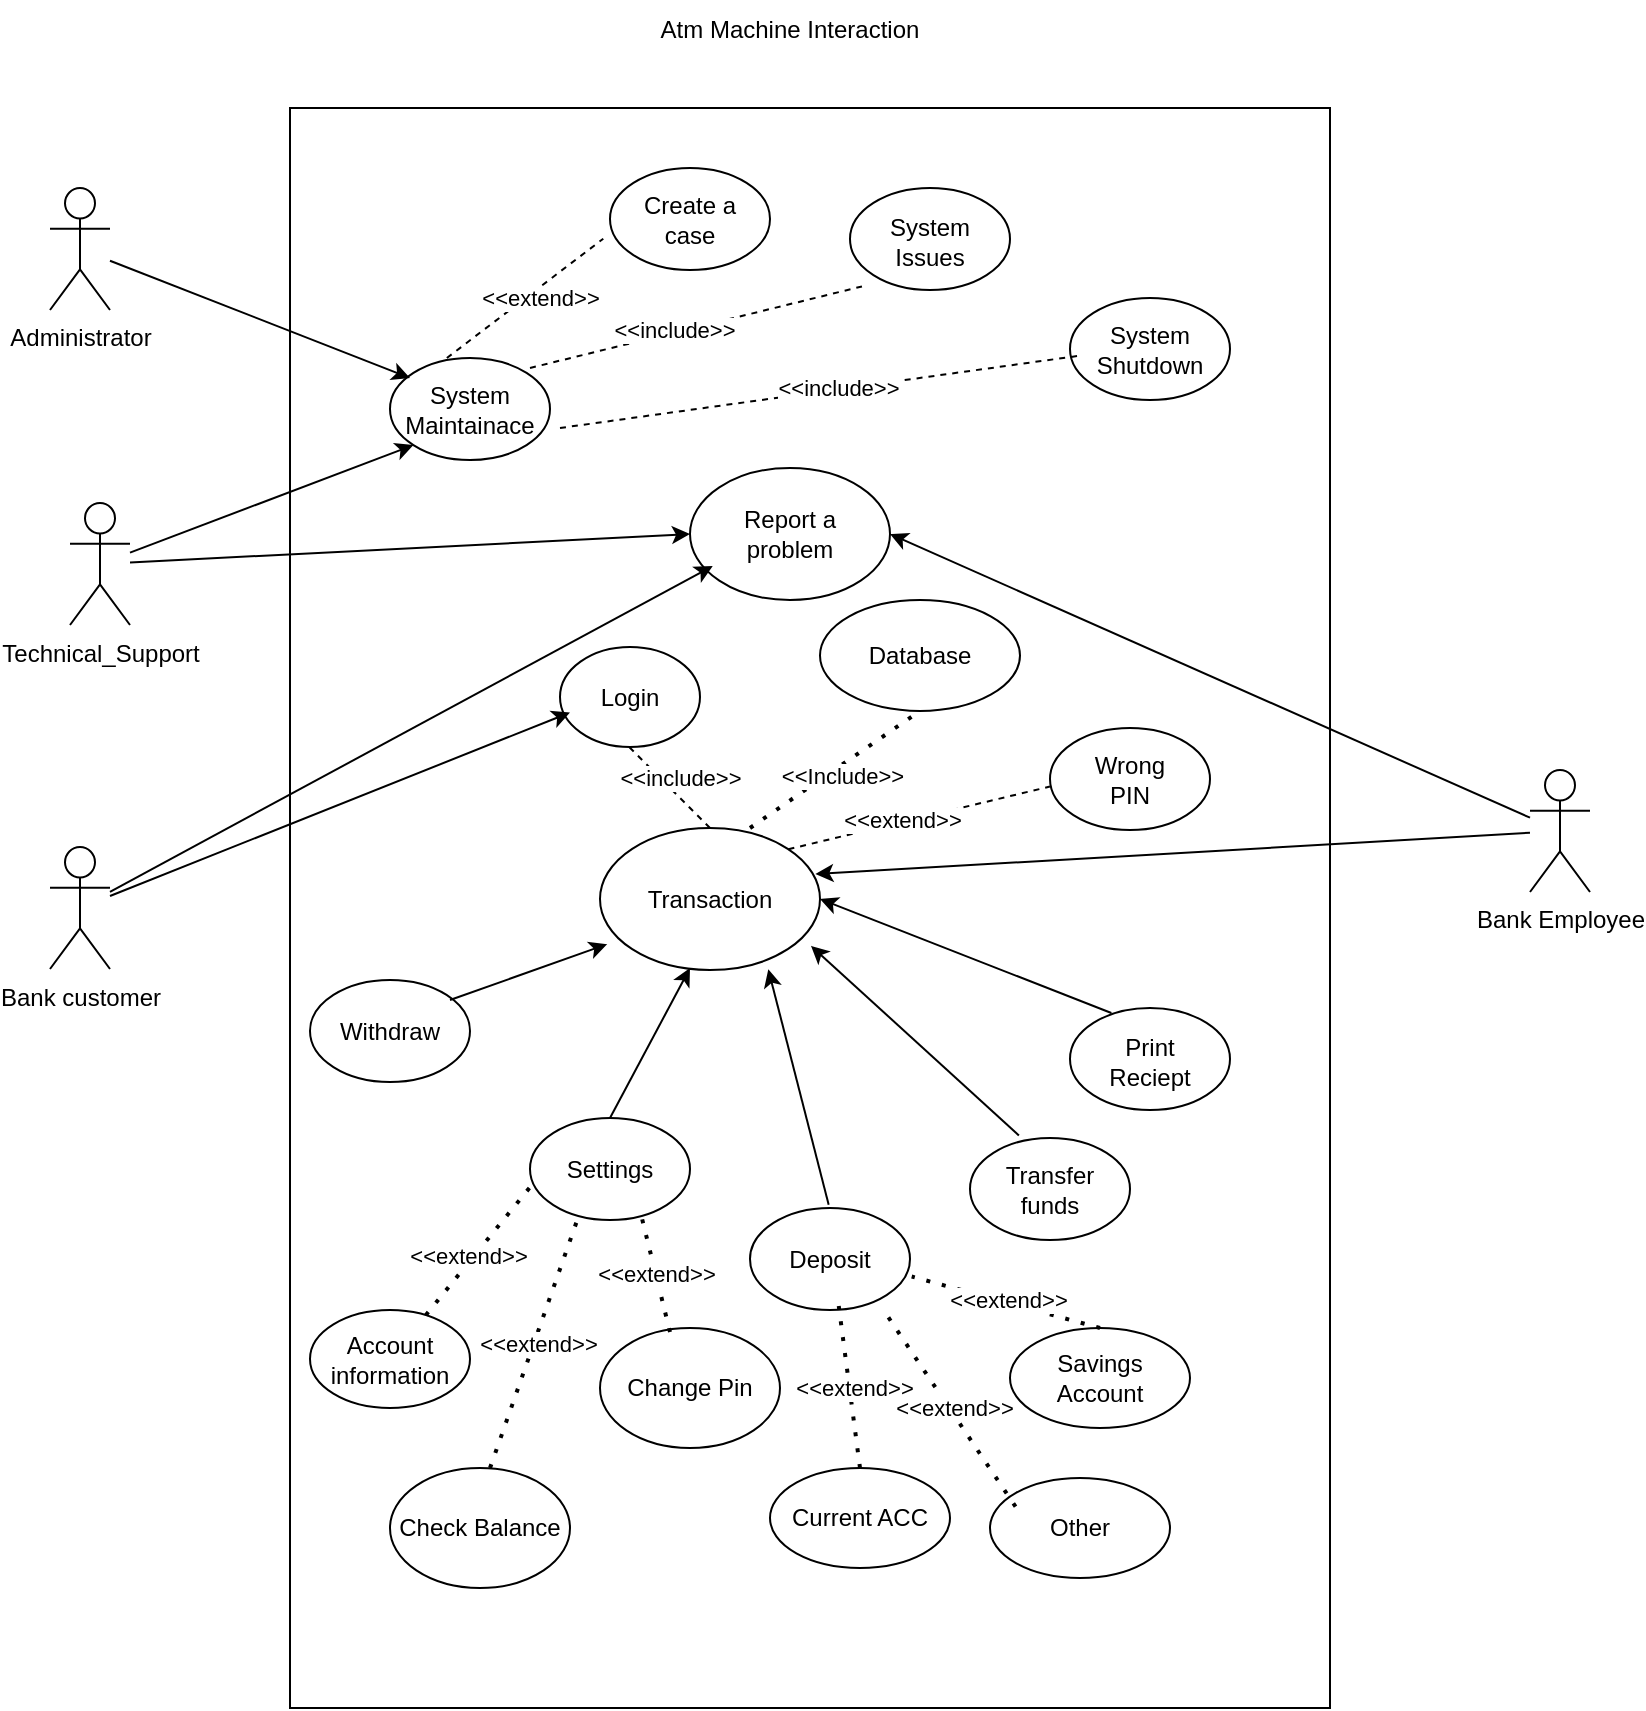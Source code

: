 <mxfile version="24.0.7" type="github">
  <diagram name="Page-1" id="ZiIrjjUfpxBY1qgTbnQB">
    <mxGraphModel dx="1651" dy="745" grid="1" gridSize="10" guides="1" tooltips="1" connect="1" arrows="1" fold="1" page="1" pageScale="1" pageWidth="850" pageHeight="1100" math="0" shadow="0">
      <root>
        <mxCell id="0" />
        <mxCell id="1" parent="0" />
        <mxCell id="37hNqnTq2d4b9dJ5f6-7-3" value="Bank customer" style="shape=umlActor;verticalLabelPosition=bottom;verticalAlign=top;html=1;outlineConnect=0;" vertex="1" parent="1">
          <mxGeometry x="40" y="433.5" width="30" height="61" as="geometry" />
        </mxCell>
        <mxCell id="37hNqnTq2d4b9dJ5f6-7-10" value="" style="rounded=0;whiteSpace=wrap;html=1;" vertex="1" parent="1">
          <mxGeometry x="160" y="64" width="520" height="800" as="geometry" />
        </mxCell>
        <mxCell id="37hNqnTq2d4b9dJ5f6-7-12" value="" style="ellipse;whiteSpace=wrap;html=1;" vertex="1" parent="1">
          <mxGeometry x="320" y="94" width="80" height="51" as="geometry" />
        </mxCell>
        <mxCell id="37hNqnTq2d4b9dJ5f6-7-13" value="" style="ellipse;whiteSpace=wrap;html=1;" vertex="1" parent="1">
          <mxGeometry x="440" y="104" width="80" height="51" as="geometry" />
        </mxCell>
        <mxCell id="37hNqnTq2d4b9dJ5f6-7-14" value="" style="ellipse;whiteSpace=wrap;html=1;" vertex="1" parent="1">
          <mxGeometry x="550" y="159" width="80" height="51" as="geometry" />
        </mxCell>
        <mxCell id="37hNqnTq2d4b9dJ5f6-7-15" value="" style="ellipse;whiteSpace=wrap;html=1;" vertex="1" parent="1">
          <mxGeometry x="210" y="189" width="80" height="51" as="geometry" />
        </mxCell>
        <mxCell id="37hNqnTq2d4b9dJ5f6-7-16" value="" style="ellipse;whiteSpace=wrap;html=1;" vertex="1" parent="1">
          <mxGeometry x="360" y="244" width="100" height="66" as="geometry" />
        </mxCell>
        <mxCell id="37hNqnTq2d4b9dJ5f6-7-17" value="" style="ellipse;whiteSpace=wrap;html=1;" vertex="1" parent="1">
          <mxGeometry x="315" y="424" width="110" height="71" as="geometry" />
        </mxCell>
        <mxCell id="37hNqnTq2d4b9dJ5f6-7-19" value="" style="ellipse;whiteSpace=wrap;html=1;" vertex="1" parent="1">
          <mxGeometry x="550" y="514" width="80" height="51" as="geometry" />
        </mxCell>
        <mxCell id="37hNqnTq2d4b9dJ5f6-7-20" value="" style="ellipse;whiteSpace=wrap;html=1;" vertex="1" parent="1">
          <mxGeometry x="390" y="614" width="80" height="51" as="geometry" />
        </mxCell>
        <mxCell id="37hNqnTq2d4b9dJ5f6-7-21" value="" style="ellipse;whiteSpace=wrap;html=1;" vertex="1" parent="1">
          <mxGeometry x="280" y="569" width="80" height="51" as="geometry" />
        </mxCell>
        <mxCell id="37hNqnTq2d4b9dJ5f6-7-22" value="" style="ellipse;whiteSpace=wrap;html=1;" vertex="1" parent="1">
          <mxGeometry x="170" y="500" width="80" height="51" as="geometry" />
        </mxCell>
        <mxCell id="37hNqnTq2d4b9dJ5f6-7-23" value="" style="ellipse;whiteSpace=wrap;html=1;" vertex="1" parent="1">
          <mxGeometry x="540" y="374" width="80" height="51" as="geometry" />
        </mxCell>
        <mxCell id="37hNqnTq2d4b9dJ5f6-7-24" value="" style="ellipse;whiteSpace=wrap;html=1;" vertex="1" parent="1">
          <mxGeometry x="500" y="579" width="80" height="51" as="geometry" />
        </mxCell>
        <mxCell id="37hNqnTq2d4b9dJ5f6-7-25" value="Report a problem" style="text;html=1;align=center;verticalAlign=middle;whiteSpace=wrap;rounded=0;" vertex="1" parent="1">
          <mxGeometry x="380" y="261.5" width="60" height="31" as="geometry" />
        </mxCell>
        <mxCell id="37hNqnTq2d4b9dJ5f6-7-26" value="System Maintainace" style="text;html=1;align=center;verticalAlign=middle;whiteSpace=wrap;rounded=0;" vertex="1" parent="1">
          <mxGeometry x="220" y="199" width="60" height="31" as="geometry" />
        </mxCell>
        <mxCell id="37hNqnTq2d4b9dJ5f6-7-27" value="Transaction" style="text;html=1;align=center;verticalAlign=middle;whiteSpace=wrap;rounded=0;" vertex="1" parent="1">
          <mxGeometry x="340" y="444" width="60" height="31" as="geometry" />
        </mxCell>
        <mxCell id="37hNqnTq2d4b9dJ5f6-7-28" value="Withdraw" style="text;html=1;align=center;verticalAlign=middle;whiteSpace=wrap;rounded=0;" vertex="1" parent="1">
          <mxGeometry x="180" y="510" width="60" height="31" as="geometry" />
        </mxCell>
        <mxCell id="37hNqnTq2d4b9dJ5f6-7-30" value="Deposit" style="text;html=1;align=center;verticalAlign=middle;whiteSpace=wrap;rounded=0;" vertex="1" parent="1">
          <mxGeometry x="400" y="624" width="60" height="31" as="geometry" />
        </mxCell>
        <mxCell id="37hNqnTq2d4b9dJ5f6-7-31" value="Transfer funds" style="text;html=1;align=center;verticalAlign=middle;whiteSpace=wrap;rounded=0;" vertex="1" parent="1">
          <mxGeometry x="510" y="589" width="60" height="31" as="geometry" />
        </mxCell>
        <mxCell id="37hNqnTq2d4b9dJ5f6-7-32" value="Print Reciept" style="text;html=1;align=center;verticalAlign=middle;whiteSpace=wrap;rounded=0;" vertex="1" parent="1">
          <mxGeometry x="560" y="525" width="60" height="31" as="geometry" />
        </mxCell>
        <mxCell id="37hNqnTq2d4b9dJ5f6-7-33" value="Wrong PIN" style="text;html=1;align=center;verticalAlign=middle;whiteSpace=wrap;rounded=0;" vertex="1" parent="1">
          <mxGeometry x="550" y="384" width="60" height="31" as="geometry" />
        </mxCell>
        <mxCell id="37hNqnTq2d4b9dJ5f6-7-34" value="Create a case" style="text;html=1;align=center;verticalAlign=middle;whiteSpace=wrap;rounded=0;" vertex="1" parent="1">
          <mxGeometry x="330" y="104" width="60" height="31" as="geometry" />
        </mxCell>
        <mxCell id="37hNqnTq2d4b9dJ5f6-7-35" value="System Issues" style="text;html=1;align=center;verticalAlign=middle;whiteSpace=wrap;rounded=0;" vertex="1" parent="1">
          <mxGeometry x="450" y="115" width="60" height="31" as="geometry" />
        </mxCell>
        <mxCell id="37hNqnTq2d4b9dJ5f6-7-36" value="System Shutdown" style="text;html=1;align=center;verticalAlign=middle;whiteSpace=wrap;rounded=0;" vertex="1" parent="1">
          <mxGeometry x="560" y="169" width="60" height="31" as="geometry" />
        </mxCell>
        <mxCell id="37hNqnTq2d4b9dJ5f6-7-37" value="" style="endArrow=classic;html=1;rounded=0;exitX=1;exitY=0;exitDx=0;exitDy=0;entryX=0.033;entryY=0.818;entryDx=0;entryDy=0;entryPerimeter=0;" edge="1" parent="1" source="37hNqnTq2d4b9dJ5f6-7-28" target="37hNqnTq2d4b9dJ5f6-7-17">
          <mxGeometry width="50" height="50" relative="1" as="geometry">
            <mxPoint x="270" y="544" as="sourcePoint" />
            <mxPoint x="320" y="494" as="targetPoint" />
          </mxGeometry>
        </mxCell>
        <mxCell id="37hNqnTq2d4b9dJ5f6-7-38" value="" style="endArrow=classic;html=1;rounded=0;exitX=0.5;exitY=0;exitDx=0;exitDy=0;" edge="1" parent="1" source="37hNqnTq2d4b9dJ5f6-7-21">
          <mxGeometry width="50" height="50" relative="1" as="geometry">
            <mxPoint x="310" y="624" as="sourcePoint" />
            <mxPoint x="360" y="494" as="targetPoint" />
          </mxGeometry>
        </mxCell>
        <mxCell id="37hNqnTq2d4b9dJ5f6-7-40" value="" style="endArrow=classic;html=1;rounded=0;entryX=0.765;entryY=0.995;entryDx=0;entryDy=0;entryPerimeter=0;exitX=0.489;exitY=-0.374;exitDx=0;exitDy=0;exitPerimeter=0;" edge="1" parent="1" source="37hNqnTq2d4b9dJ5f6-7-30" target="37hNqnTq2d4b9dJ5f6-7-17">
          <mxGeometry width="50" height="50" relative="1" as="geometry">
            <mxPoint x="380" y="564" as="sourcePoint" />
            <mxPoint x="440" y="524" as="targetPoint" />
          </mxGeometry>
        </mxCell>
        <mxCell id="37hNqnTq2d4b9dJ5f6-7-41" value="" style="endArrow=classic;html=1;rounded=0;exitX=0.241;exitY=-0.363;exitDx=0;exitDy=0;exitPerimeter=0;entryX=0.959;entryY=0.83;entryDx=0;entryDy=0;entryPerimeter=0;" edge="1" parent="1" source="37hNqnTq2d4b9dJ5f6-7-31" target="37hNqnTq2d4b9dJ5f6-7-17">
          <mxGeometry width="50" height="50" relative="1" as="geometry">
            <mxPoint x="480" y="564" as="sourcePoint" />
            <mxPoint x="530" y="514" as="targetPoint" />
          </mxGeometry>
        </mxCell>
        <mxCell id="37hNqnTq2d4b9dJ5f6-7-42" value="" style="endArrow=classic;html=1;rounded=0;exitX=0.178;exitY=-0.274;exitDx=0;exitDy=0;exitPerimeter=0;entryX=1;entryY=0.5;entryDx=0;entryDy=0;" edge="1" parent="1" source="37hNqnTq2d4b9dJ5f6-7-32" target="37hNqnTq2d4b9dJ5f6-7-17">
          <mxGeometry width="50" height="50" relative="1" as="geometry">
            <mxPoint x="470" y="504" as="sourcePoint" />
            <mxPoint x="520" y="454" as="targetPoint" />
          </mxGeometry>
        </mxCell>
        <mxCell id="37hNqnTq2d4b9dJ5f6-7-43" value="" style="endArrow=none;dashed=1;html=1;rounded=0;entryX=-0.042;entryY=0.693;entryDx=0;entryDy=0;entryPerimeter=0;exitX=1;exitY=0;exitDx=0;exitDy=0;" edge="1" parent="1" target="37hNqnTq2d4b9dJ5f6-7-12">
          <mxGeometry width="50" height="50" relative="1" as="geometry">
            <mxPoint x="238.431" y="189.001" as="sourcePoint" />
            <mxPoint x="370" y="154.2" as="targetPoint" />
            <Array as="points" />
          </mxGeometry>
        </mxCell>
        <mxCell id="37hNqnTq2d4b9dJ5f6-7-46" value="" style="ellipse;whiteSpace=wrap;html=1;" vertex="1" parent="1">
          <mxGeometry x="295" y="333.5" width="70" height="50" as="geometry" />
        </mxCell>
        <mxCell id="37hNqnTq2d4b9dJ5f6-7-47" value="Login" style="text;html=1;align=center;verticalAlign=middle;whiteSpace=wrap;rounded=0;" vertex="1" parent="1">
          <mxGeometry x="300" y="343" width="60" height="31" as="geometry" />
        </mxCell>
        <mxCell id="37hNqnTq2d4b9dJ5f6-7-50" value="" style="endArrow=none;dashed=1;html=1;rounded=0;entryX=-0.067;entryY=1.233;entryDx=0;entryDy=0;entryPerimeter=0;exitX=1;exitY=0;exitDx=0;exitDy=0;" edge="1" parent="1" target="37hNqnTq2d4b9dJ5f6-7-35">
          <mxGeometry width="50" height="50" relative="1" as="geometry">
            <mxPoint x="280" y="194" as="sourcePoint" />
            <mxPoint x="411" y="159" as="targetPoint" />
          </mxGeometry>
        </mxCell>
        <mxCell id="37hNqnTq2d4b9dJ5f6-7-51" value="&amp;lt;&amp;lt;include&amp;gt;&amp;gt;" style="edgeLabel;html=1;align=center;verticalAlign=middle;resizable=0;points=[];" vertex="1" connectable="0" parent="37hNqnTq2d4b9dJ5f6-7-50">
          <mxGeometry x="-0.132" y="1" relative="1" as="geometry">
            <mxPoint y="-1" as="offset" />
          </mxGeometry>
        </mxCell>
        <mxCell id="37hNqnTq2d4b9dJ5f6-7-52" value="" style="endArrow=none;dashed=1;html=1;rounded=0;entryX=-0.167;entryY=0.622;entryDx=0;entryDy=0;entryPerimeter=0;exitX=1;exitY=0;exitDx=0;exitDy=0;" edge="1" parent="1">
          <mxGeometry width="50" height="50" relative="1" as="geometry">
            <mxPoint x="409.219" y="434.611" as="sourcePoint" />
            <mxPoint x="539.98" y="403.282" as="targetPoint" />
          </mxGeometry>
        </mxCell>
        <mxCell id="37hNqnTq2d4b9dJ5f6-7-53" value="&amp;lt;&amp;lt;extend&amp;gt;&amp;gt;" style="edgeLabel;html=1;align=center;verticalAlign=middle;resizable=0;points=[];" vertex="1" connectable="0" parent="37hNqnTq2d4b9dJ5f6-7-52">
          <mxGeometry x="-0.132" y="1" relative="1" as="geometry">
            <mxPoint as="offset" />
          </mxGeometry>
        </mxCell>
        <mxCell id="37hNqnTq2d4b9dJ5f6-7-54" value="" style="endArrow=none;dashed=1;html=1;rounded=0;exitX=0.5;exitY=0;exitDx=0;exitDy=0;entryX=0.478;entryY=1.278;entryDx=0;entryDy=0;entryPerimeter=0;" edge="1" parent="1" source="37hNqnTq2d4b9dJ5f6-7-17" target="37hNqnTq2d4b9dJ5f6-7-47">
          <mxGeometry width="50" height="50" relative="1" as="geometry">
            <mxPoint x="330" y="430.17" as="sourcePoint" />
            <mxPoint x="441" y="379.0" as="targetPoint" />
          </mxGeometry>
        </mxCell>
        <mxCell id="37hNqnTq2d4b9dJ5f6-7-55" value="&amp;lt;&amp;lt;include&amp;gt;&amp;gt;" style="edgeLabel;html=1;align=center;verticalAlign=middle;resizable=0;points=[];" vertex="1" connectable="0" parent="37hNqnTq2d4b9dJ5f6-7-54">
          <mxGeometry x="-0.132" y="1" relative="1" as="geometry">
            <mxPoint x="3" y="-8" as="offset" />
          </mxGeometry>
        </mxCell>
        <mxCell id="37hNqnTq2d4b9dJ5f6-7-58" value="" style="endArrow=none;dashed=1;html=1;rounded=0;exitX=1;exitY=0;exitDx=0;exitDy=0;entryX=0;entryY=0.5;entryDx=0;entryDy=0;" edge="1" parent="1">
          <mxGeometry width="50" height="50" relative="1" as="geometry">
            <mxPoint x="295" y="224" as="sourcePoint" />
            <mxPoint x="555" y="187.83" as="targetPoint" />
          </mxGeometry>
        </mxCell>
        <mxCell id="37hNqnTq2d4b9dJ5f6-7-59" value="&amp;lt;&amp;lt;extend&amp;gt;&amp;gt;" style="edgeLabel;html=1;align=center;verticalAlign=middle;resizable=0;points=[];" vertex="1" connectable="0" parent="37hNqnTq2d4b9dJ5f6-7-58">
          <mxGeometry x="-0.132" y="1" relative="1" as="geometry">
            <mxPoint x="-123" y="-49" as="offset" />
          </mxGeometry>
        </mxCell>
        <mxCell id="37hNqnTq2d4b9dJ5f6-7-61" value="&amp;lt;&amp;lt;include&amp;gt;&amp;gt;" style="edgeLabel;html=1;align=center;verticalAlign=middle;resizable=0;points=[];" vertex="1" connectable="0" parent="37hNqnTq2d4b9dJ5f6-7-58">
          <mxGeometry x="0.067" y="1" relative="1" as="geometry">
            <mxPoint as="offset" />
          </mxGeometry>
        </mxCell>
        <mxCell id="37hNqnTq2d4b9dJ5f6-7-1" value="Administrator" style="shape=umlActor;verticalLabelPosition=bottom;verticalAlign=top;html=1;outlineConnect=0;" vertex="1" parent="1">
          <mxGeometry x="40" y="104" width="30" height="61" as="geometry" />
        </mxCell>
        <mxCell id="37hNqnTq2d4b9dJ5f6-7-66" style="rounded=0;orthogonalLoop=1;jettySize=auto;html=1;entryX=0;entryY=0;entryDx=0;entryDy=0;" edge="1" parent="1" source="37hNqnTq2d4b9dJ5f6-7-1" target="37hNqnTq2d4b9dJ5f6-7-26">
          <mxGeometry relative="1" as="geometry" />
        </mxCell>
        <mxCell id="37hNqnTq2d4b9dJ5f6-7-67" style="rounded=0;orthogonalLoop=1;jettySize=auto;html=1;entryX=0;entryY=1;entryDx=0;entryDy=0;" edge="1" parent="1" source="37hNqnTq2d4b9dJ5f6-7-2" target="37hNqnTq2d4b9dJ5f6-7-15">
          <mxGeometry relative="1" as="geometry" />
        </mxCell>
        <mxCell id="37hNqnTq2d4b9dJ5f6-7-68" style="rounded=0;orthogonalLoop=1;jettySize=auto;html=1;entryX=0;entryY=0.5;entryDx=0;entryDy=0;" edge="1" parent="1" source="37hNqnTq2d4b9dJ5f6-7-2" target="37hNqnTq2d4b9dJ5f6-7-16">
          <mxGeometry relative="1" as="geometry" />
        </mxCell>
        <mxCell id="37hNqnTq2d4b9dJ5f6-7-2" value="Technical_Support" style="shape=umlActor;verticalLabelPosition=bottom;verticalAlign=top;html=1;outlineConnect=0;" vertex="1" parent="1">
          <mxGeometry x="50" y="261.5" width="30" height="61" as="geometry" />
        </mxCell>
        <mxCell id="37hNqnTq2d4b9dJ5f6-7-70" style="rounded=0;orthogonalLoop=1;jettySize=auto;html=1;entryX=-0.144;entryY=1.017;entryDx=0;entryDy=0;entryPerimeter=0;" edge="1" parent="1" source="37hNqnTq2d4b9dJ5f6-7-3" target="37hNqnTq2d4b9dJ5f6-7-25">
          <mxGeometry relative="1" as="geometry" />
        </mxCell>
        <mxCell id="37hNqnTq2d4b9dJ5f6-7-71" style="rounded=0;orthogonalLoop=1;jettySize=auto;html=1;entryX=0;entryY=0.75;entryDx=0;entryDy=0;" edge="1" parent="1" source="37hNqnTq2d4b9dJ5f6-7-3" target="37hNqnTq2d4b9dJ5f6-7-47">
          <mxGeometry relative="1" as="geometry" />
        </mxCell>
        <mxCell id="37hNqnTq2d4b9dJ5f6-7-6" value="Bank Employee" style="shape=umlActor;verticalLabelPosition=bottom;verticalAlign=top;html=1;outlineConnect=0;" vertex="1" parent="1">
          <mxGeometry x="780" y="395" width="30" height="61" as="geometry" />
        </mxCell>
        <mxCell id="37hNqnTq2d4b9dJ5f6-7-72" style="rounded=0;orthogonalLoop=1;jettySize=auto;html=1;entryX=1;entryY=0.5;entryDx=0;entryDy=0;" edge="1" parent="1" source="37hNqnTq2d4b9dJ5f6-7-6" target="37hNqnTq2d4b9dJ5f6-7-16">
          <mxGeometry relative="1" as="geometry" />
        </mxCell>
        <mxCell id="37hNqnTq2d4b9dJ5f6-7-73" style="rounded=0;orthogonalLoop=1;jettySize=auto;html=1;entryX=0.979;entryY=0.324;entryDx=0;entryDy=0;entryPerimeter=0;" edge="1" parent="1" source="37hNqnTq2d4b9dJ5f6-7-6" target="37hNqnTq2d4b9dJ5f6-7-17">
          <mxGeometry relative="1" as="geometry" />
        </mxCell>
        <mxCell id="37hNqnTq2d4b9dJ5f6-7-29" value="Settings" style="text;html=1;align=center;verticalAlign=middle;whiteSpace=wrap;rounded=0;" vertex="1" parent="1">
          <mxGeometry x="290" y="579" width="60" height="31" as="geometry" />
        </mxCell>
        <mxCell id="37hNqnTq2d4b9dJ5f6-7-75" value="Account information" style="ellipse;whiteSpace=wrap;html=1;" vertex="1" parent="1">
          <mxGeometry x="170" y="665" width="80" height="49" as="geometry" />
        </mxCell>
        <mxCell id="37hNqnTq2d4b9dJ5f6-7-77" value="Change Pin" style="ellipse;whiteSpace=wrap;html=1;" vertex="1" parent="1">
          <mxGeometry x="315" y="674" width="90" height="60" as="geometry" />
        </mxCell>
        <mxCell id="37hNqnTq2d4b9dJ5f6-7-78" value="Check Balance" style="ellipse;whiteSpace=wrap;html=1;" vertex="1" parent="1">
          <mxGeometry x="210" y="744" width="90" height="60" as="geometry" />
        </mxCell>
        <mxCell id="37hNqnTq2d4b9dJ5f6-7-81" style="rounded=0;orthogonalLoop=1;jettySize=auto;html=1;entryX=0.015;entryY=0.65;entryDx=0;entryDy=0;entryPerimeter=0;endArrow=none;dashed=1;dashPattern=1 3;strokeWidth=2;" edge="1" parent="1" source="37hNqnTq2d4b9dJ5f6-7-75" target="37hNqnTq2d4b9dJ5f6-7-21">
          <mxGeometry relative="1" as="geometry" />
        </mxCell>
        <mxCell id="37hNqnTq2d4b9dJ5f6-7-86" value="&amp;lt;&amp;lt;extend&amp;gt;&amp;gt;" style="edgeLabel;html=1;align=center;verticalAlign=middle;resizable=0;points=[];" vertex="1" connectable="0" parent="37hNqnTq2d4b9dJ5f6-7-81">
          <mxGeometry x="-0.149" y="3" relative="1" as="geometry">
            <mxPoint as="offset" />
          </mxGeometry>
        </mxCell>
        <mxCell id="37hNqnTq2d4b9dJ5f6-7-83" style="rounded=0;orthogonalLoop=1;jettySize=auto;html=1;entryX=0.241;entryY=1.246;entryDx=0;entryDy=0;entryPerimeter=0;endArrow=none;dashed=1;dashPattern=1 3;strokeWidth=2;" edge="1" parent="1" target="37hNqnTq2d4b9dJ5f6-7-29">
          <mxGeometry relative="1" as="geometry">
            <mxPoint x="260" y="744" as="sourcePoint" />
            <mxPoint x="313" y="678" as="targetPoint" />
          </mxGeometry>
        </mxCell>
        <mxCell id="37hNqnTq2d4b9dJ5f6-7-87" value="&amp;lt;&amp;lt;extend&amp;gt;&amp;gt;" style="edgeLabel;html=1;align=center;verticalAlign=middle;resizable=0;points=[];" vertex="1" connectable="0" parent="37hNqnTq2d4b9dJ5f6-7-83">
          <mxGeometry x="-0.01" y="-2" relative="1" as="geometry">
            <mxPoint as="offset" />
          </mxGeometry>
        </mxCell>
        <mxCell id="37hNqnTq2d4b9dJ5f6-7-85" style="rounded=0;orthogonalLoop=1;jettySize=auto;html=1;entryX=0.687;entryY=0.903;entryDx=0;entryDy=0;entryPerimeter=0;endArrow=none;dashed=1;dashPattern=1 3;strokeWidth=2;" edge="1" parent="1" target="37hNqnTq2d4b9dJ5f6-7-21">
          <mxGeometry relative="1" as="geometry">
            <mxPoint x="350" y="676" as="sourcePoint" />
            <mxPoint x="403" y="610" as="targetPoint" />
          </mxGeometry>
        </mxCell>
        <mxCell id="37hNqnTq2d4b9dJ5f6-7-88" value="&amp;lt;&amp;lt;extend&amp;gt;&amp;gt;" style="edgeLabel;html=1;align=center;verticalAlign=middle;resizable=0;points=[];" vertex="1" connectable="0" parent="37hNqnTq2d4b9dJ5f6-7-85">
          <mxGeometry x="-0.047" relative="1" as="geometry">
            <mxPoint as="offset" />
          </mxGeometry>
        </mxCell>
        <mxCell id="37hNqnTq2d4b9dJ5f6-7-92" value="Database" style="ellipse;whiteSpace=wrap;html=1;" vertex="1" parent="1">
          <mxGeometry x="425" y="310" width="100" height="55.5" as="geometry" />
        </mxCell>
        <mxCell id="37hNqnTq2d4b9dJ5f6-7-93" value="" style="endArrow=none;dashed=1;html=1;dashPattern=1 3;strokeWidth=2;rounded=0;entryX=0.5;entryY=1;entryDx=0;entryDy=0;" edge="1" parent="1" target="37hNqnTq2d4b9dJ5f6-7-92">
          <mxGeometry width="50" height="50" relative="1" as="geometry">
            <mxPoint x="390" y="424" as="sourcePoint" />
            <mxPoint x="440" y="374" as="targetPoint" />
          </mxGeometry>
        </mxCell>
        <mxCell id="37hNqnTq2d4b9dJ5f6-7-94" value="&amp;lt;&amp;lt;Include&amp;gt;&amp;gt;" style="edgeLabel;html=1;align=center;verticalAlign=middle;resizable=0;points=[];" vertex="1" connectable="0" parent="37hNqnTq2d4b9dJ5f6-7-93">
          <mxGeometry x="0.02" y="-4" relative="1" as="geometry">
            <mxPoint as="offset" />
          </mxGeometry>
        </mxCell>
        <mxCell id="37hNqnTq2d4b9dJ5f6-7-99" value="Current ACC" style="ellipse;whiteSpace=wrap;html=1;" vertex="1" parent="1">
          <mxGeometry x="400" y="744" width="90" height="50" as="geometry" />
        </mxCell>
        <mxCell id="37hNqnTq2d4b9dJ5f6-7-100" value="Savings Account" style="ellipse;whiteSpace=wrap;html=1;" vertex="1" parent="1">
          <mxGeometry x="520" y="674" width="90" height="50" as="geometry" />
        </mxCell>
        <mxCell id="37hNqnTq2d4b9dJ5f6-7-101" style="rounded=0;orthogonalLoop=1;jettySize=auto;html=1;entryX=1.181;entryY=0.783;entryDx=0;entryDy=0;entryPerimeter=0;endArrow=none;dashed=1;dashPattern=1 3;strokeWidth=2;exitX=0.5;exitY=0;exitDx=0;exitDy=0;" edge="1" parent="1" source="37hNqnTq2d4b9dJ5f6-7-100" target="37hNqnTq2d4b9dJ5f6-7-30">
          <mxGeometry relative="1" as="geometry">
            <mxPoint x="270" y="754" as="sourcePoint" />
            <mxPoint x="314" y="628" as="targetPoint" />
          </mxGeometry>
        </mxCell>
        <mxCell id="37hNqnTq2d4b9dJ5f6-7-102" value="&amp;lt;&amp;lt;extend&amp;gt;&amp;gt;" style="edgeLabel;html=1;align=center;verticalAlign=middle;resizable=0;points=[];" vertex="1" connectable="0" parent="37hNqnTq2d4b9dJ5f6-7-101">
          <mxGeometry x="-0.01" y="-2" relative="1" as="geometry">
            <mxPoint as="offset" />
          </mxGeometry>
        </mxCell>
        <mxCell id="37hNqnTq2d4b9dJ5f6-7-103" style="rounded=0;orthogonalLoop=1;jettySize=auto;html=1;entryX=0.573;entryY=1.259;entryDx=0;entryDy=0;entryPerimeter=0;endArrow=none;dashed=1;dashPattern=1 3;strokeWidth=2;exitX=0.5;exitY=0;exitDx=0;exitDy=0;" edge="1" parent="1" source="37hNqnTq2d4b9dJ5f6-7-99" target="37hNqnTq2d4b9dJ5f6-7-30">
          <mxGeometry relative="1" as="geometry">
            <mxPoint x="280" y="764" as="sourcePoint" />
            <mxPoint x="324" y="638" as="targetPoint" />
          </mxGeometry>
        </mxCell>
        <mxCell id="37hNqnTq2d4b9dJ5f6-7-104" value="&amp;lt;&amp;lt;extend&amp;gt;&amp;gt;" style="edgeLabel;html=1;align=center;verticalAlign=middle;resizable=0;points=[];" vertex="1" connectable="0" parent="37hNqnTq2d4b9dJ5f6-7-103">
          <mxGeometry x="-0.01" y="-2" relative="1" as="geometry">
            <mxPoint as="offset" />
          </mxGeometry>
        </mxCell>
        <mxCell id="37hNqnTq2d4b9dJ5f6-7-105" value="Other" style="ellipse;whiteSpace=wrap;html=1;" vertex="1" parent="1">
          <mxGeometry x="510" y="749" width="90" height="50" as="geometry" />
        </mxCell>
        <mxCell id="37hNqnTq2d4b9dJ5f6-7-106" style="rounded=0;orthogonalLoop=1;jettySize=auto;html=1;entryX=0.947;entryY=1.327;entryDx=0;entryDy=0;entryPerimeter=0;endArrow=none;dashed=1;dashPattern=1 3;strokeWidth=2;exitX=0.142;exitY=0.287;exitDx=0;exitDy=0;exitPerimeter=0;" edge="1" parent="1" source="37hNqnTq2d4b9dJ5f6-7-105" target="37hNqnTq2d4b9dJ5f6-7-30">
          <mxGeometry relative="1" as="geometry">
            <mxPoint x="455" y="754" as="sourcePoint" />
            <mxPoint x="444" y="673" as="targetPoint" />
          </mxGeometry>
        </mxCell>
        <mxCell id="37hNqnTq2d4b9dJ5f6-7-107" value="&amp;lt;&amp;lt;extend&amp;gt;&amp;gt;" style="edgeLabel;html=1;align=center;verticalAlign=middle;resizable=0;points=[];" vertex="1" connectable="0" parent="37hNqnTq2d4b9dJ5f6-7-106">
          <mxGeometry x="-0.01" y="-2" relative="1" as="geometry">
            <mxPoint as="offset" />
          </mxGeometry>
        </mxCell>
        <mxCell id="37hNqnTq2d4b9dJ5f6-7-113" value="Atm Machine Interaction" style="text;html=1;align=center;verticalAlign=middle;whiteSpace=wrap;rounded=0;" vertex="1" parent="1">
          <mxGeometry x="310" y="10" width="200" height="30" as="geometry" />
        </mxCell>
      </root>
    </mxGraphModel>
  </diagram>
</mxfile>
